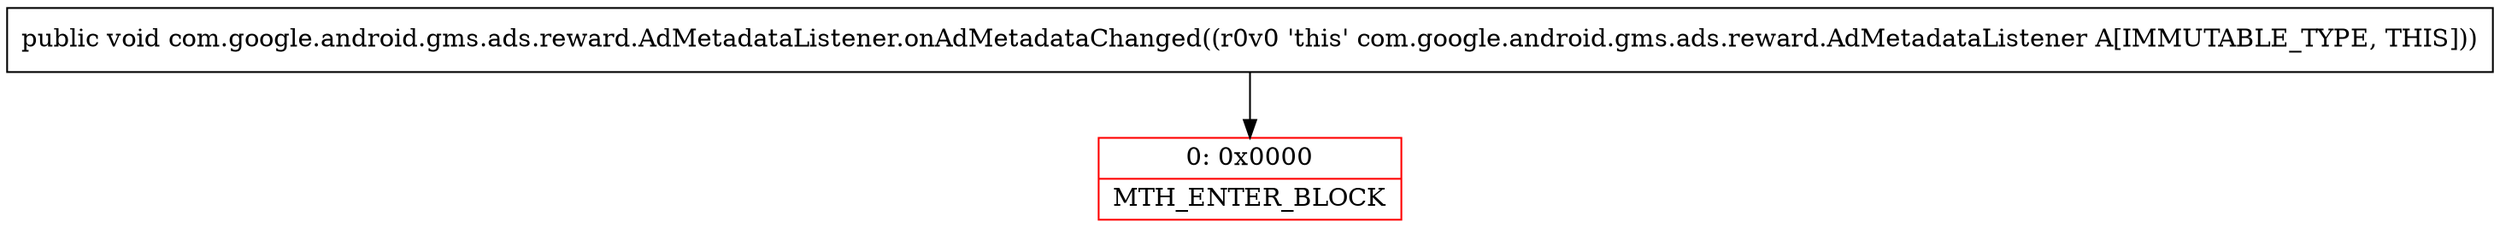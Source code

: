 digraph "CFG forcom.google.android.gms.ads.reward.AdMetadataListener.onAdMetadataChanged()V" {
subgraph cluster_Region_1609424205 {
label = "R(0)";
node [shape=record,color=blue];
}
Node_0 [shape=record,color=red,label="{0\:\ 0x0000|MTH_ENTER_BLOCK\l}"];
MethodNode[shape=record,label="{public void com.google.android.gms.ads.reward.AdMetadataListener.onAdMetadataChanged((r0v0 'this' com.google.android.gms.ads.reward.AdMetadataListener A[IMMUTABLE_TYPE, THIS])) }"];
MethodNode -> Node_0;
}

